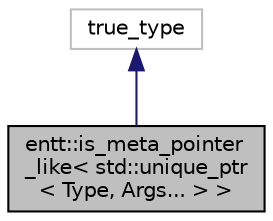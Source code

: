 digraph "entt::is_meta_pointer_like&lt; std::unique_ptr&lt; Type, Args... &gt; &gt;"
{
 // LATEX_PDF_SIZE
  edge [fontname="Helvetica",fontsize="10",labelfontname="Helvetica",labelfontsize="10"];
  node [fontname="Helvetica",fontsize="10",shape=record];
  Node1 [label="entt::is_meta_pointer\l_like\< std::unique_ptr\l\< Type, Args... \> \>",height=0.2,width=0.4,color="black", fillcolor="grey75", style="filled", fontcolor="black",tooltip="Makes std::unique_ptrs of any type pointer-like types for the meta system."];
  Node2 -> Node1 [dir="back",color="midnightblue",fontsize="10",style="solid",fontname="Helvetica"];
  Node2 [label="true_type",height=0.2,width=0.4,color="grey75", fillcolor="white", style="filled",tooltip=" "];
}
